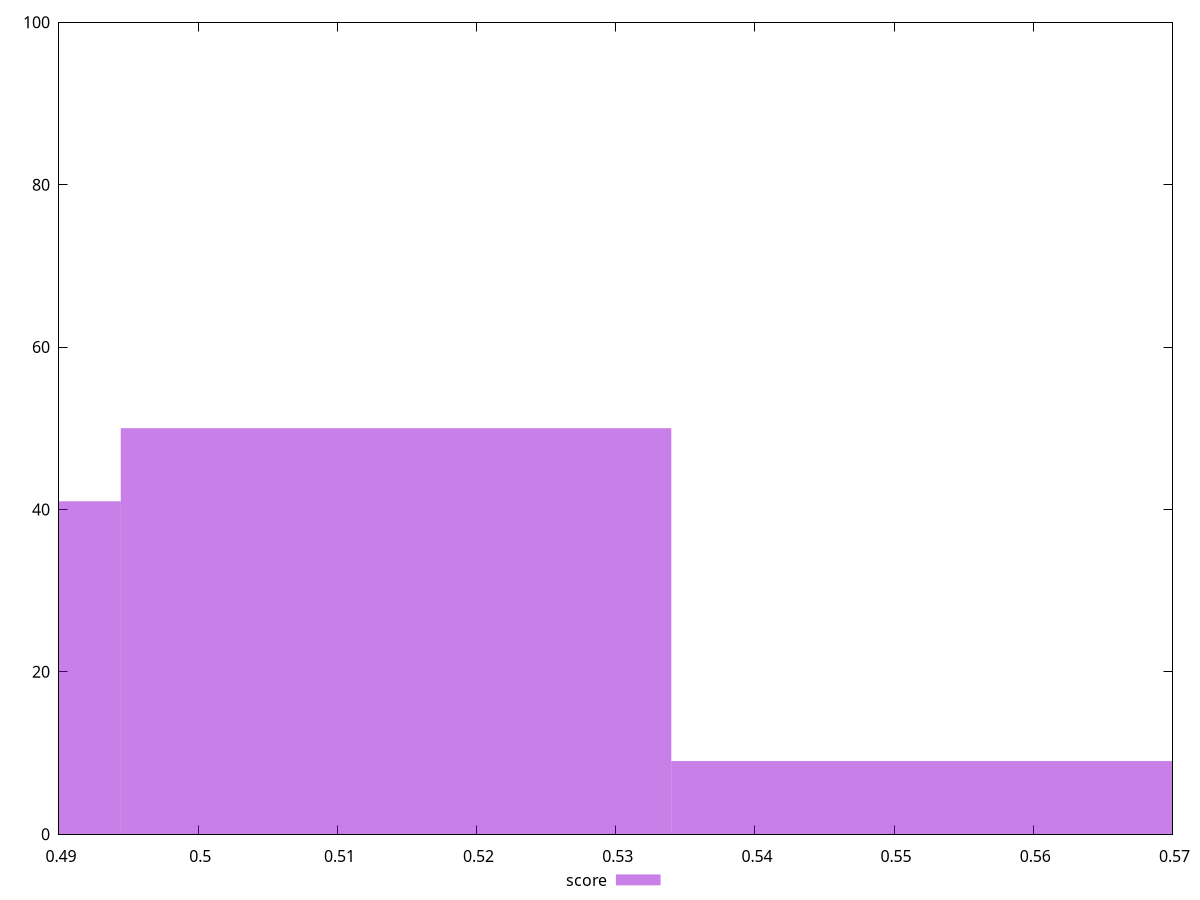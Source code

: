 reset

$score <<EOF
0.5142133508698884 50
0.47465847772605085 41
0.553768224013726 9
EOF

set key outside below
set boxwidth 0.03955487314383757
set xrange [0.49:0.57]
set yrange [0:100]
set trange [0:100]
set style fill transparent solid 0.5 noborder
set terminal svg size 640, 490 enhanced background rgb 'white'
set output "report_00025_2021-02-22T21:38:55.199Z/render-blocking-resources/samples/pages+cached+noadtech+nomedia/score/histogram.svg"

plot $score title "score" with boxes

reset
